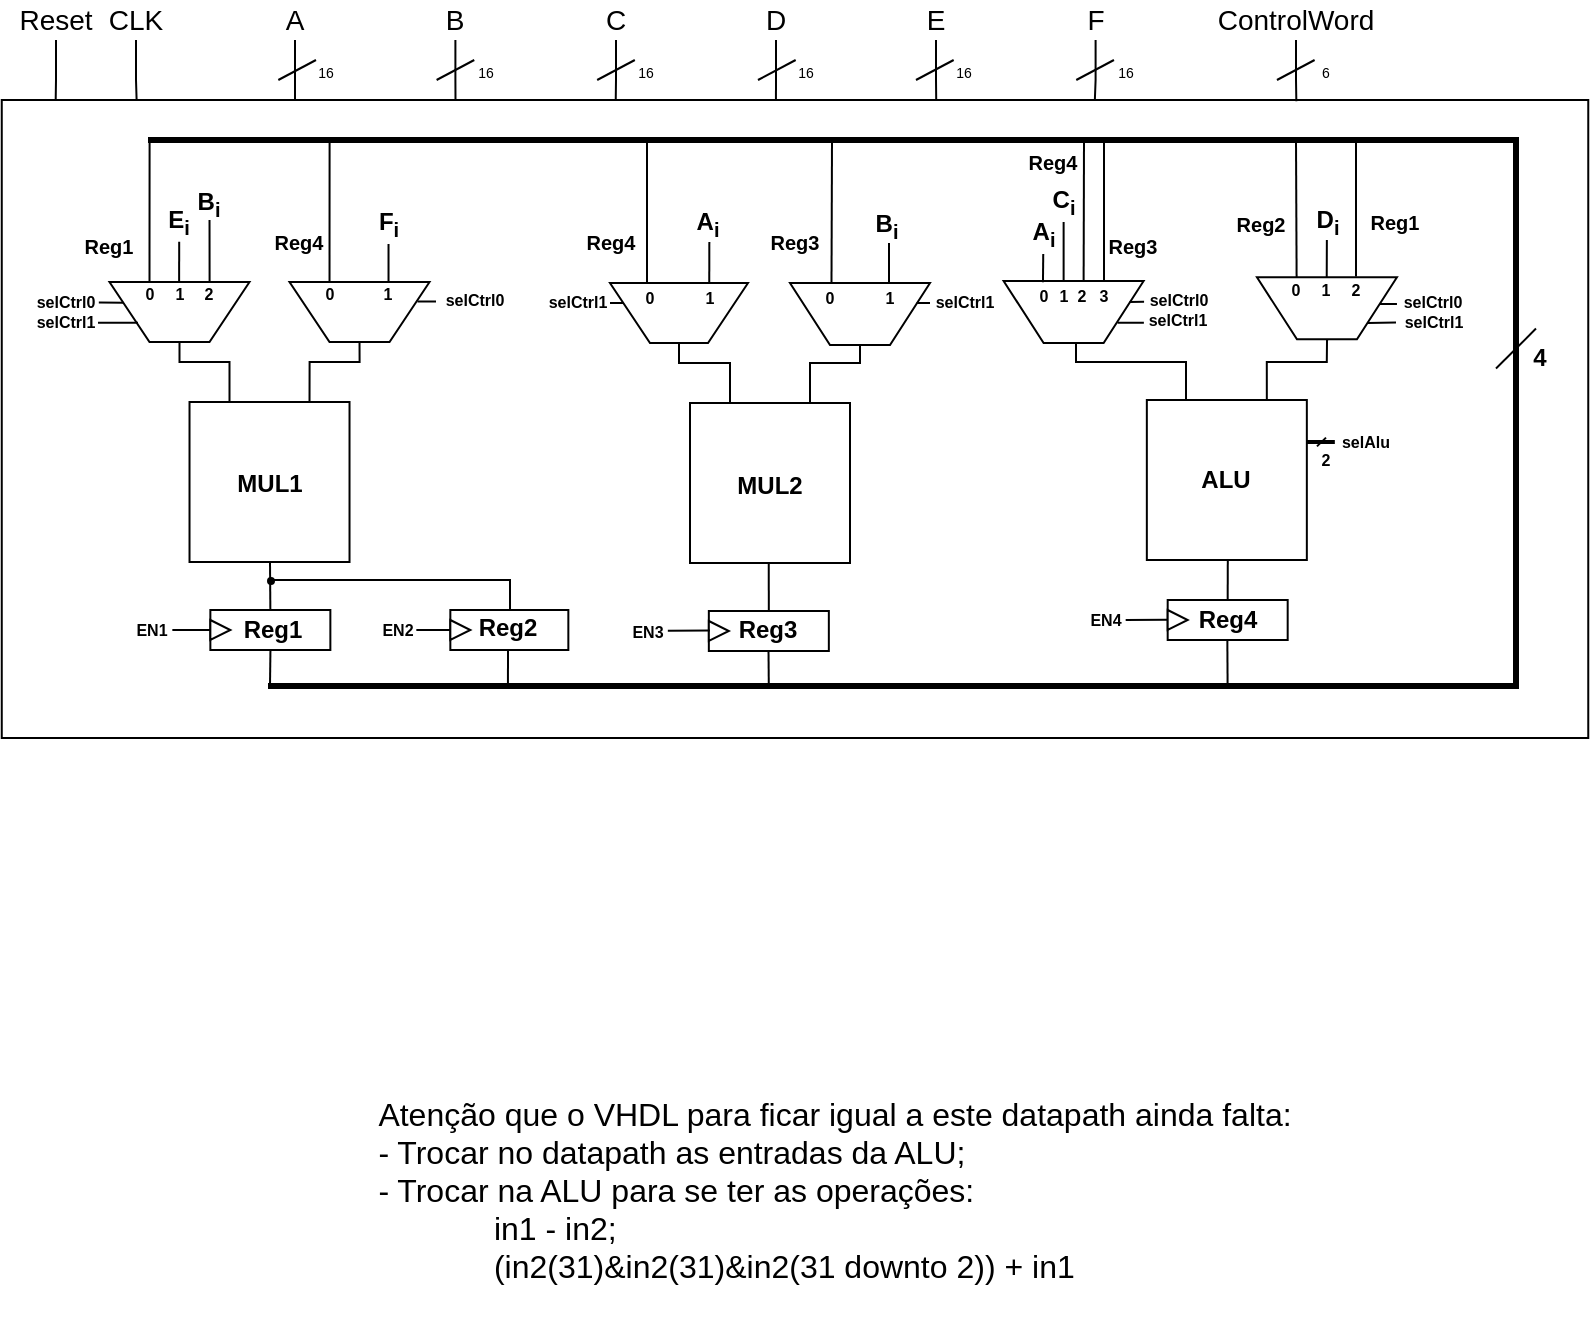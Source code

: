 <mxfile version="24.7.17">
  <diagram name="Página-1" id="ckhQ4OLtwh7NOZ8F5UyD">
    <mxGraphModel dx="512" dy="333" grid="1" gridSize="10" guides="1" tooltips="1" connect="1" arrows="1" fold="1" page="1" pageScale="1" pageWidth="850" pageHeight="1100" math="0" shadow="0">
      <root>
        <mxCell id="0" />
        <mxCell id="1" parent="0" />
        <mxCell id="Z4uplLoxIJL1rz2Afq5--123" value="" style="rounded=0;whiteSpace=wrap;html=1;" vertex="1" parent="1">
          <mxGeometry x="12.88" y="120" width="793.25" height="319" as="geometry" />
        </mxCell>
        <mxCell id="Z4uplLoxIJL1rz2Afq5--1" value="" style="rounded=0;whiteSpace=wrap;html=1;fontStyle=1" vertex="1" parent="1">
          <mxGeometry x="366.42" y="375.5" width="60" height="20" as="geometry" />
        </mxCell>
        <mxCell id="Z4uplLoxIJL1rz2Afq5--2" value="" style="triangle;whiteSpace=wrap;html=1;fontStyle=1" vertex="1" parent="1">
          <mxGeometry x="366.42" y="380.5" width="10" height="10" as="geometry" />
        </mxCell>
        <mxCell id="Z4uplLoxIJL1rz2Afq5--3" value="" style="rounded=0;whiteSpace=wrap;html=1;fontStyle=1" vertex="1" parent="1">
          <mxGeometry x="117.18" y="375" width="60" height="20" as="geometry" />
        </mxCell>
        <mxCell id="Z4uplLoxIJL1rz2Afq5--4" value="" style="triangle;whiteSpace=wrap;html=1;fontStyle=1" vertex="1" parent="1">
          <mxGeometry x="117.18" y="380" width="10" height="10" as="geometry" />
        </mxCell>
        <mxCell id="Z4uplLoxIJL1rz2Afq5--5" value="" style="rounded=0;whiteSpace=wrap;html=1;fontStyle=1" vertex="1" parent="1">
          <mxGeometry x="595.84" y="370" width="60" height="20" as="geometry" />
        </mxCell>
        <mxCell id="Z4uplLoxIJL1rz2Afq5--6" value="" style="triangle;whiteSpace=wrap;html=1;fontStyle=1" vertex="1" parent="1">
          <mxGeometry x="595.84" y="375" width="10" height="10" as="geometry" />
        </mxCell>
        <mxCell id="Z4uplLoxIJL1rz2Afq5--7" value="" style="rounded=0;whiteSpace=wrap;html=1;fontStyle=1" vertex="1" parent="1">
          <mxGeometry x="237.17" y="375" width="59" height="20" as="geometry" />
        </mxCell>
        <mxCell id="Z4uplLoxIJL1rz2Afq5--8" value="" style="triangle;whiteSpace=wrap;html=1;fontStyle=1" vertex="1" parent="1">
          <mxGeometry x="237.17" y="380" width="10" height="10" as="geometry" />
        </mxCell>
        <mxCell id="Z4uplLoxIJL1rz2Afq5--9" value="" style="whiteSpace=wrap;html=1;aspect=fixed;fontStyle=1" vertex="1" parent="1">
          <mxGeometry x="106.76" y="271" width="80" height="80" as="geometry" />
        </mxCell>
        <mxCell id="Z4uplLoxIJL1rz2Afq5--10" value="" style="whiteSpace=wrap;html=1;aspect=fixed;fontStyle=1" vertex="1" parent="1">
          <mxGeometry x="357" y="271.5" width="80" height="80" as="geometry" />
        </mxCell>
        <mxCell id="Z4uplLoxIJL1rz2Afq5--11" style="edgeStyle=orthogonalEdgeStyle;rounded=0;orthogonalLoop=1;jettySize=auto;html=1;endArrow=none;endFill=0;exitX=0.506;exitY=0.999;exitDx=0;exitDy=0;fontStyle=1;entryX=0.5;entryY=0;entryDx=0;entryDy=0;exitPerimeter=0;" edge="1" parent="1" source="Z4uplLoxIJL1rz2Afq5--12" target="Z4uplLoxIJL1rz2Afq5--5">
          <mxGeometry relative="1" as="geometry">
            <mxPoint x="625.42" y="355" as="sourcePoint" />
            <mxPoint x="625" y="400" as="targetPoint" />
          </mxGeometry>
        </mxCell>
        <mxCell id="Z4uplLoxIJL1rz2Afq5--12" value="" style="whiteSpace=wrap;html=1;aspect=fixed;fontStyle=1" vertex="1" parent="1">
          <mxGeometry x="585.42" y="270" width="80" height="80" as="geometry" />
        </mxCell>
        <mxCell id="Z4uplLoxIJL1rz2Afq5--13" value="" style="shape=trapezoid;perimeter=trapezoidPerimeter;whiteSpace=wrap;html=1;fixedSize=1;direction=west;fontStyle=1" vertex="1" parent="1">
          <mxGeometry x="66.75" y="211" width="70" height="30" as="geometry" />
        </mxCell>
        <mxCell id="Z4uplLoxIJL1rz2Afq5--14" value="" style="ellipse;whiteSpace=wrap;html=1;aspect=fixed;rotation=15;fontStyle=1" vertex="1" parent="1">
          <mxGeometry x="176.76" y="234.28" as="geometry" />
        </mxCell>
        <mxCell id="Z4uplLoxIJL1rz2Afq5--15" value="ALU" style="text;html=1;align=center;verticalAlign=middle;whiteSpace=wrap;rounded=0;fontStyle=1" vertex="1" parent="1">
          <mxGeometry x="595.42" y="295" width="60" height="30" as="geometry" />
        </mxCell>
        <mxCell id="Z4uplLoxIJL1rz2Afq5--16" value="MUL1" style="text;html=1;align=center;verticalAlign=middle;whiteSpace=wrap;rounded=0;fontStyle=1" vertex="1" parent="1">
          <mxGeometry x="116.76" y="296.5" width="60" height="30" as="geometry" />
        </mxCell>
        <mxCell id="Z4uplLoxIJL1rz2Afq5--17" value="&lt;div&gt;MUL2&lt;/div&gt;" style="text;html=1;align=center;verticalAlign=middle;whiteSpace=wrap;rounded=0;fontStyle=1" vertex="1" parent="1">
          <mxGeometry x="367" y="295.5" width="60" height="35" as="geometry" />
        </mxCell>
        <mxCell id="Z4uplLoxIJL1rz2Afq5--18" value="" style="endArrow=none;html=1;rounded=0;fontStyle=1;exitX=0.514;exitY=-0.041;exitDx=0;exitDy=0;exitPerimeter=0;" edge="1" parent="1" source="Z4uplLoxIJL1rz2Afq5--24">
          <mxGeometry width="50" height="50" relative="1" as="geometry">
            <mxPoint x="266" y="400" as="sourcePoint" />
            <mxPoint x="146" y="360" as="targetPoint" />
            <Array as="points">
              <mxPoint x="267" y="360" />
            </Array>
          </mxGeometry>
        </mxCell>
        <mxCell id="Z4uplLoxIJL1rz2Afq5--19" value="" style="endArrow=none;html=1;rounded=0;entryX=0.5;entryY=0;entryDx=0;entryDy=0;fontStyle=1" edge="1" parent="1" target="Z4uplLoxIJL1rz2Afq5--13">
          <mxGeometry width="50" height="50" relative="1" as="geometry">
            <mxPoint x="126.75" y="271" as="sourcePoint" />
            <mxPoint x="125.51" y="246" as="targetPoint" />
            <Array as="points">
              <mxPoint x="126.75" y="261" />
              <mxPoint x="126.75" y="251" />
              <mxPoint x="116.75" y="251" />
              <mxPoint x="101.75" y="251" />
            </Array>
          </mxGeometry>
        </mxCell>
        <mxCell id="Z4uplLoxIJL1rz2Afq5--20" value="Reg3" style="text;html=1;align=center;verticalAlign=middle;whiteSpace=wrap;rounded=0;fontStyle=1" vertex="1" parent="1">
          <mxGeometry x="366.42" y="376" width="60" height="18" as="geometry" />
        </mxCell>
        <mxCell id="Z4uplLoxIJL1rz2Afq5--21" style="edgeStyle=orthogonalEdgeStyle;rounded=0;orthogonalLoop=1;jettySize=auto;html=1;endArrow=none;endFill=0;exitX=0.474;exitY=1.076;exitDx=0;exitDy=0;exitPerimeter=0;fontStyle=1" edge="1" parent="1" source="Z4uplLoxIJL1rz2Afq5--22">
          <mxGeometry relative="1" as="geometry">
            <mxPoint x="147" y="413" as="targetPoint" />
            <mxPoint x="147.01" y="477" as="sourcePoint" />
          </mxGeometry>
        </mxCell>
        <mxCell id="Z4uplLoxIJL1rz2Afq5--22" value="Reg1" style="text;html=1;align=center;verticalAlign=middle;whiteSpace=wrap;rounded=0;fontStyle=1" vertex="1" parent="1">
          <mxGeometry x="119.25" y="376.25" width="59" height="17.5" as="geometry" />
        </mxCell>
        <mxCell id="Z4uplLoxIJL1rz2Afq5--23" value="Reg4" style="text;html=1;align=center;verticalAlign=middle;whiteSpace=wrap;rounded=0;fontStyle=1" vertex="1" parent="1">
          <mxGeometry x="595.84" y="373.75" width="60" height="12.5" as="geometry" />
        </mxCell>
        <mxCell id="Z4uplLoxIJL1rz2Afq5--24" value="Reg2" style="text;html=1;align=center;verticalAlign=middle;whiteSpace=wrap;rounded=0;fontStyle=1" vertex="1" parent="1">
          <mxGeometry x="236.17" y="375.5" width="60" height="17.5" as="geometry" />
        </mxCell>
        <mxCell id="Z4uplLoxIJL1rz2Afq5--25" value="" style="endArrow=none;html=1;rounded=0;entryX=0;entryY=0;entryDx=0;entryDy=0;fontStyle=1;strokeWidth=2;" edge="1" parent="1">
          <mxGeometry width="50" height="50" relative="1" as="geometry">
            <mxPoint x="665.42" y="291" as="sourcePoint" />
            <mxPoint x="679.42" y="291" as="targetPoint" />
          </mxGeometry>
        </mxCell>
        <mxCell id="Z4uplLoxIJL1rz2Afq5--26" value="&lt;font style=&quot;font-size: 8px;&quot;&gt;selAlu&lt;/font&gt;" style="text;html=1;align=center;verticalAlign=middle;whiteSpace=wrap;rounded=0;fontSize=8;fontStyle=1" vertex="1" parent="1">
          <mxGeometry x="680.23" y="283.5" width="30" height="15" as="geometry" />
        </mxCell>
        <mxCell id="Z4uplLoxIJL1rz2Afq5--27" value="" style="endArrow=none;html=1;rounded=0;fontStyle=1" edge="1" parent="1">
          <mxGeometry width="50" height="50" relative="1" as="geometry">
            <mxPoint x="265.97" y="413" as="sourcePoint" />
            <mxPoint x="266" y="395" as="targetPoint" />
          </mxGeometry>
        </mxCell>
        <mxCell id="Z4uplLoxIJL1rz2Afq5--28" value="" style="endArrow=none;html=1;rounded=0;fontStyle=1" edge="1" parent="1">
          <mxGeometry width="50" height="50" relative="1" as="geometry">
            <mxPoint x="396.4" y="413" as="sourcePoint" />
            <mxPoint x="396.25" y="395" as="targetPoint" />
          </mxGeometry>
        </mxCell>
        <mxCell id="Z4uplLoxIJL1rz2Afq5--29" value="" style="endArrow=none;html=1;rounded=0;fontStyle=1" edge="1" parent="1">
          <mxGeometry width="50" height="50" relative="1" as="geometry">
            <mxPoint x="625.81" y="413" as="sourcePoint" />
            <mxPoint x="625.67" y="390" as="targetPoint" />
          </mxGeometry>
        </mxCell>
        <mxCell id="Z4uplLoxIJL1rz2Afq5--30" value="" style="endArrow=none;html=1;rounded=0;strokeWidth=3;startSize=6;fontStyle=1" edge="1" parent="1">
          <mxGeometry width="50" height="50" relative="1" as="geometry">
            <mxPoint x="146" y="413" as="sourcePoint" />
            <mxPoint x="86" y="140" as="targetPoint" />
            <Array as="points">
              <mxPoint x="460" y="413" />
              <mxPoint x="770" y="413" />
              <mxPoint x="770" y="140" />
            </Array>
          </mxGeometry>
        </mxCell>
        <mxCell id="Z4uplLoxIJL1rz2Afq5--31" value="" style="endArrow=none;html=1;rounded=0;exitX=0.5;exitY=0;exitDx=0;exitDy=0;fontStyle=1" edge="1" parent="1">
          <mxGeometry width="50" height="50" relative="1" as="geometry">
            <mxPoint x="427.75" y="211.5" as="sourcePoint" />
            <mxPoint x="428" y="140" as="targetPoint" />
          </mxGeometry>
        </mxCell>
        <mxCell id="Z4uplLoxIJL1rz2Afq5--32" value="" style="endArrow=none;html=1;rounded=0;fontStyle=1" edge="1" parent="1">
          <mxGeometry width="50" height="50" relative="1" as="geometry">
            <mxPoint x="760" y="254.28" as="sourcePoint" />
            <mxPoint x="780" y="234.28" as="targetPoint" />
          </mxGeometry>
        </mxCell>
        <mxCell id="Z4uplLoxIJL1rz2Afq5--33" value="4" style="text;html=1;align=center;verticalAlign=middle;whiteSpace=wrap;rounded=0;fontStyle=1" vertex="1" parent="1">
          <mxGeometry x="770" y="234.28" width="24" height="30" as="geometry" />
        </mxCell>
        <mxCell id="Z4uplLoxIJL1rz2Afq5--34" value="&lt;span style=&quot;font-size: 10px;&quot;&gt;Reg1&lt;/span&gt;" style="text;html=1;align=center;verticalAlign=middle;whiteSpace=wrap;rounded=0;fontStyle=1" vertex="1" parent="1">
          <mxGeometry x="49.25" y="183.28" width="35" height="20" as="geometry" />
        </mxCell>
        <mxCell id="Z4uplLoxIJL1rz2Afq5--35" value="&lt;span style=&quot;font-size: 10px;&quot;&gt;Reg4&lt;/span&gt;" style="text;html=1;align=center;verticalAlign=middle;whiteSpace=wrap;rounded=0;fontStyle=1" vertex="1" parent="1">
          <mxGeometry x="143.76" y="181" width="35" height="20" as="geometry" />
        </mxCell>
        <mxCell id="Z4uplLoxIJL1rz2Afq5--36" value="&lt;span style=&quot;font-size: 10px;&quot;&gt;Reg3&lt;/span&gt;" style="text;html=1;align=center;verticalAlign=middle;whiteSpace=wrap;rounded=0;fontStyle=1" vertex="1" parent="1">
          <mxGeometry x="562.81" y="183.28" width="31" height="20" as="geometry" />
        </mxCell>
        <mxCell id="Z4uplLoxIJL1rz2Afq5--37" value="&lt;span style=&quot;font-size: 10px;&quot;&gt;Reg4&lt;/span&gt;" style="text;html=1;align=center;verticalAlign=middle;whiteSpace=wrap;rounded=0;fontStyle=1" vertex="1" parent="1">
          <mxGeometry x="300" y="181" width="35" height="20" as="geometry" />
        </mxCell>
        <mxCell id="Z4uplLoxIJL1rz2Afq5--38" value="&lt;span style=&quot;font-size: 10px;&quot;&gt;Reg4&lt;/span&gt;" style="text;html=1;align=center;verticalAlign=middle;whiteSpace=wrap;rounded=0;fontStyle=1" vertex="1" parent="1">
          <mxGeometry x="522.81" y="141" width="31" height="20" as="geometry" />
        </mxCell>
        <mxCell id="Z4uplLoxIJL1rz2Afq5--39" value="&lt;font style=&quot;font-size: 8px;&quot;&gt;0&lt;/font&gt;" style="text;html=1;align=center;verticalAlign=middle;whiteSpace=wrap;rounded=0;fontStyle=1" vertex="1" parent="1">
          <mxGeometry x="81.75" y="211" width="10" height="10" as="geometry" />
        </mxCell>
        <mxCell id="Z4uplLoxIJL1rz2Afq5--40" value="&lt;font style=&quot;font-size: 8px;&quot;&gt;1&lt;/font&gt;" style="text;html=1;align=center;verticalAlign=middle;whiteSpace=wrap;rounded=0;fontStyle=1" vertex="1" parent="1">
          <mxGeometry x="96.75" y="211" width="10" height="10" as="geometry" />
        </mxCell>
        <mxCell id="Z4uplLoxIJL1rz2Afq5--41" value="" style="endArrow=none;html=1;rounded=0;entryX=-0.023;entryY=0.511;entryDx=0;entryDy=0;entryPerimeter=0;fontStyle=1" edge="1" parent="1">
          <mxGeometry width="50" height="50" relative="1" as="geometry">
            <mxPoint x="98.17" y="385" as="sourcePoint" />
            <mxPoint x="116.8" y="385.22" as="targetPoint" />
            <Array as="points">
              <mxPoint x="108.17" y="385" />
              <mxPoint x="117.17" y="385" />
            </Array>
          </mxGeometry>
        </mxCell>
        <mxCell id="Z4uplLoxIJL1rz2Afq5--42" value="EN1" style="text;html=1;align=center;verticalAlign=middle;whiteSpace=wrap;rounded=0;fontSize=8;fontStyle=1" vertex="1" parent="1">
          <mxGeometry x="78.17" y="380" width="20" height="10" as="geometry" />
        </mxCell>
        <mxCell id="Z4uplLoxIJL1rz2Afq5--43" value="" style="endArrow=none;html=1;rounded=0;entryX=0;entryY=0.5;entryDx=0;entryDy=0;fontStyle=1" edge="1" parent="1" target="Z4uplLoxIJL1rz2Afq5--8">
          <mxGeometry width="50" height="50" relative="1" as="geometry">
            <mxPoint x="220.17" y="385" as="sourcePoint" />
            <mxPoint x="241.17" y="384.92" as="targetPoint" />
          </mxGeometry>
        </mxCell>
        <mxCell id="Z4uplLoxIJL1rz2Afq5--44" value="EN2" style="text;html=1;align=center;verticalAlign=middle;whiteSpace=wrap;rounded=0;fontSize=8;fontStyle=1" vertex="1" parent="1">
          <mxGeometry x="201.17" y="380" width="20" height="10" as="geometry" />
        </mxCell>
        <mxCell id="Z4uplLoxIJL1rz2Afq5--45" value="" style="endArrow=none;html=1;rounded=0;fontStyle=1" edge="1" parent="1">
          <mxGeometry width="50" height="50" relative="1" as="geometry">
            <mxPoint x="345.92" y="385.38" as="sourcePoint" />
            <mxPoint x="366.92" y="385.3" as="targetPoint" />
          </mxGeometry>
        </mxCell>
        <mxCell id="Z4uplLoxIJL1rz2Afq5--46" value="EN3" style="text;html=1;align=center;verticalAlign=middle;whiteSpace=wrap;rounded=0;fontSize=8;fontStyle=1" vertex="1" parent="1">
          <mxGeometry x="326.42" y="380.5" width="20" height="10" as="geometry" />
        </mxCell>
        <mxCell id="Z4uplLoxIJL1rz2Afq5--47" value="" style="endArrow=none;html=1;rounded=0;fontStyle=1" edge="1" parent="1">
          <mxGeometry width="50" height="50" relative="1" as="geometry">
            <mxPoint x="574.84" y="380" as="sourcePoint" />
            <mxPoint x="595.84" y="379.92" as="targetPoint" />
          </mxGeometry>
        </mxCell>
        <mxCell id="Z4uplLoxIJL1rz2Afq5--48" value="EN4" style="text;html=1;align=center;verticalAlign=middle;whiteSpace=wrap;rounded=0;fontSize=8;fontStyle=1" vertex="1" parent="1">
          <mxGeometry x="554.84" y="375" width="20" height="10" as="geometry" />
        </mxCell>
        <mxCell id="Z4uplLoxIJL1rz2Afq5--49" value="selCtrl0" style="text;html=1;align=center;verticalAlign=middle;whiteSpace=wrap;rounded=0;fontSize=8;fontStyle=1" vertex="1" parent="1">
          <mxGeometry x="30" y="216.36" width="30" height="10" as="geometry" />
        </mxCell>
        <mxCell id="Z4uplLoxIJL1rz2Afq5--50" value="" style="ellipse;whiteSpace=wrap;html=1;aspect=fixed;fillColor=#000000;fontStyle=1" vertex="1" parent="1">
          <mxGeometry x="146" y="359" width="3" height="3" as="geometry" />
        </mxCell>
        <mxCell id="Z4uplLoxIJL1rz2Afq5--51" value="2" style="text;html=1;align=center;verticalAlign=middle;whiteSpace=wrap;rounded=0;fontSize=8;fontStyle=1" vertex="1" parent="1">
          <mxGeometry x="112.25" y="212" width="8.5" height="10" as="geometry" />
        </mxCell>
        <mxCell id="Z4uplLoxIJL1rz2Afq5--52" value="selCtrl1" style="text;html=1;align=center;verticalAlign=middle;whiteSpace=wrap;rounded=0;fontSize=8;fontStyle=1" vertex="1" parent="1">
          <mxGeometry x="35" y="226.36" width="20" height="10" as="geometry" />
        </mxCell>
        <mxCell id="Z4uplLoxIJL1rz2Afq5--53" style="edgeStyle=orthogonalEdgeStyle;rounded=0;orthogonalLoop=1;jettySize=auto;html=1;exitX=0.5;exitY=1;exitDx=0;exitDy=0;entryX=0.498;entryY=0.073;entryDx=0;entryDy=0;endArrow=none;endFill=0;entryPerimeter=0;fontStyle=1" edge="1" parent="1">
          <mxGeometry relative="1" as="geometry">
            <mxPoint x="101.6" y="190.91" as="sourcePoint" />
            <mxPoint x="101.56" y="211.0" as="targetPoint" />
          </mxGeometry>
        </mxCell>
        <mxCell id="Z4uplLoxIJL1rz2Afq5--54" value="E&lt;sub&gt;i&lt;/sub&gt;" style="text;html=1;align=center;verticalAlign=middle;whiteSpace=wrap;rounded=0;fontStyle=1" vertex="1" parent="1">
          <mxGeometry x="84.25" y="171" width="35" height="20" as="geometry" />
        </mxCell>
        <mxCell id="Z4uplLoxIJL1rz2Afq5--55" style="edgeStyle=orthogonalEdgeStyle;rounded=0;orthogonalLoop=1;jettySize=auto;html=1;endArrow=none;endFill=0;fontStyle=1" edge="1" parent="1">
          <mxGeometry relative="1" as="geometry">
            <mxPoint x="120" y="211" as="targetPoint" />
            <Array as="points">
              <mxPoint x="116.76" y="210.99" />
            </Array>
            <mxPoint x="116.76" y="179.99" as="sourcePoint" />
          </mxGeometry>
        </mxCell>
        <mxCell id="Z4uplLoxIJL1rz2Afq5--56" value="B&lt;sub&gt;i&lt;/sub&gt;" style="text;html=1;align=center;verticalAlign=middle;whiteSpace=wrap;rounded=0;fontStyle=1" vertex="1" parent="1">
          <mxGeometry x="110" y="167" width="13" height="10" as="geometry" />
        </mxCell>
        <mxCell id="Z4uplLoxIJL1rz2Afq5--57" style="edgeStyle=orthogonalEdgeStyle;rounded=0;orthogonalLoop=1;jettySize=auto;html=1;exitX=0;exitY=0.25;exitDx=0;exitDy=0;endArrow=none;endFill=0;fontStyle=1;" edge="1" parent="1">
          <mxGeometry relative="1" as="geometry">
            <mxPoint x="230" y="220" as="targetPoint" />
            <mxPoint x="220.755" y="220.688" as="sourcePoint" />
          </mxGeometry>
        </mxCell>
        <mxCell id="Z4uplLoxIJL1rz2Afq5--58" value="" style="shape=trapezoid;perimeter=trapezoidPerimeter;whiteSpace=wrap;html=1;fixedSize=1;direction=west;fontStyle=1" vertex="1" parent="1">
          <mxGeometry x="156.76" y="211" width="70" height="30" as="geometry" />
        </mxCell>
        <mxCell id="Z4uplLoxIJL1rz2Afq5--59" value="&lt;font style=&quot;font-size: 8px;&quot;&gt;0&lt;/font&gt;" style="text;html=1;align=center;verticalAlign=middle;whiteSpace=wrap;rounded=0;fontStyle=1" vertex="1" parent="1">
          <mxGeometry x="166.76" y="211" width="20" height="10" as="geometry" />
        </mxCell>
        <mxCell id="Z4uplLoxIJL1rz2Afq5--60" value="&lt;font style=&quot;font-size: 8px;&quot;&gt;1&lt;/font&gt;" style="text;html=1;align=center;verticalAlign=middle;whiteSpace=wrap;rounded=0;fontStyle=1" vertex="1" parent="1">
          <mxGeometry x="196.26" y="211" width="20" height="10" as="geometry" />
        </mxCell>
        <mxCell id="Z4uplLoxIJL1rz2Afq5--61" value="selCtrl0" style="text;html=1;align=center;verticalAlign=middle;whiteSpace=wrap;rounded=0;fontSize=8;fontStyle=1" vertex="1" parent="1">
          <mxGeometry x="236.17" y="215.36" width="26.76" height="10" as="geometry" />
        </mxCell>
        <mxCell id="Z4uplLoxIJL1rz2Afq5--62" style="edgeStyle=orthogonalEdgeStyle;rounded=0;orthogonalLoop=1;jettySize=auto;html=1;exitX=0.5;exitY=0;exitDx=0;exitDy=0;entryX=0.75;entryY=0;entryDx=0;entryDy=0;endArrow=none;endFill=0;fontStyle=1" edge="1" parent="1" source="Z4uplLoxIJL1rz2Afq5--58" target="Z4uplLoxIJL1rz2Afq5--9">
          <mxGeometry relative="1" as="geometry">
            <Array as="points">
              <mxPoint x="191.75" y="251" />
              <mxPoint x="166.75" y="251" />
            </Array>
          </mxGeometry>
        </mxCell>
        <mxCell id="Z4uplLoxIJL1rz2Afq5--63" style="edgeStyle=orthogonalEdgeStyle;rounded=0;orthogonalLoop=1;jettySize=auto;html=1;exitX=0.5;exitY=1;exitDx=0;exitDy=0;endArrow=none;endFill=0;entryX=0.5;entryY=0;entryDx=0;entryDy=0;fontStyle=1" edge="1" parent="1" source="Z4uplLoxIJL1rz2Afq5--64" target="Z4uplLoxIJL1rz2Afq5--60">
          <mxGeometry relative="1" as="geometry">
            <mxPoint x="176.75" y="211" as="targetPoint" />
          </mxGeometry>
        </mxCell>
        <mxCell id="Z4uplLoxIJL1rz2Afq5--64" value="F&lt;sub&gt;i&lt;/sub&gt;" style="text;html=1;align=center;verticalAlign=middle;whiteSpace=wrap;rounded=0;fontStyle=1" vertex="1" parent="1">
          <mxGeometry x="188.76" y="172" width="35" height="20" as="geometry" />
        </mxCell>
        <mxCell id="Z4uplLoxIJL1rz2Afq5--65" style="edgeStyle=orthogonalEdgeStyle;rounded=0;orthogonalLoop=1;jettySize=auto;html=1;exitX=0.5;exitY=0;exitDx=0;exitDy=0;endArrow=none;endFill=0;fontStyle=1" edge="1" parent="1" source="Z4uplLoxIJL1rz2Afq5--59">
          <mxGeometry relative="1" as="geometry">
            <mxPoint x="170" y="140" as="targetPoint" />
            <mxPoint x="196.45" y="290" as="sourcePoint" />
            <Array as="points">
              <mxPoint x="177" y="140" />
              <mxPoint x="170" y="140" />
            </Array>
          </mxGeometry>
        </mxCell>
        <mxCell id="Z4uplLoxIJL1rz2Afq5--66" value="" style="endArrow=none;html=1;rounded=0;exitX=1.047;exitY=0.485;exitDx=0;exitDy=0;fontStyle=1;exitPerimeter=0;" edge="1" parent="1" source="Z4uplLoxIJL1rz2Afq5--49">
          <mxGeometry width="50" height="50" relative="1" as="geometry">
            <mxPoint x="33.75" y="221.33" as="sourcePoint" />
            <mxPoint x="73.75" y="221.33" as="targetPoint" />
          </mxGeometry>
        </mxCell>
        <mxCell id="Z4uplLoxIJL1rz2Afq5--67" style="edgeStyle=orthogonalEdgeStyle;rounded=0;orthogonalLoop=1;jettySize=auto;html=1;entryX=0.78;entryY=0.293;entryDx=0;entryDy=0;entryPerimeter=0;endArrow=none;endFill=0;fontStyle=1" edge="1" parent="1">
          <mxGeometry relative="1" as="geometry">
            <mxPoint x="61" y="231.403" as="sourcePoint" />
            <mxPoint x="80.95" y="231.57" as="targetPoint" />
          </mxGeometry>
        </mxCell>
        <mxCell id="Z4uplLoxIJL1rz2Afq5--68" style="edgeStyle=orthogonalEdgeStyle;rounded=0;orthogonalLoop=1;jettySize=auto;html=1;entryX=0.25;entryY=0;entryDx=0;entryDy=0;endArrow=none;endFill=0;fontStyle=1" edge="1" parent="1" source="Z4uplLoxIJL1rz2Afq5--69" target="Z4uplLoxIJL1rz2Afq5--10">
          <mxGeometry relative="1" as="geometry">
            <Array as="points">
              <mxPoint x="352" y="251.5" />
              <mxPoint x="377" y="251.5" />
            </Array>
          </mxGeometry>
        </mxCell>
        <mxCell id="Z4uplLoxIJL1rz2Afq5--69" value="" style="shape=trapezoid;perimeter=trapezoidPerimeter;whiteSpace=wrap;html=1;fixedSize=1;direction=west;fontStyle=1" vertex="1" parent="1">
          <mxGeometry x="317" y="211.5" width="69" height="30" as="geometry" />
        </mxCell>
        <mxCell id="Z4uplLoxIJL1rz2Afq5--70" style="edgeStyle=orthogonalEdgeStyle;rounded=0;orthogonalLoop=1;jettySize=auto;html=1;exitX=0.5;exitY=0;exitDx=0;exitDy=0;entryX=0.75;entryY=0;entryDx=0;entryDy=0;endArrow=none;endFill=0;fontStyle=1" edge="1" parent="1" source="Z4uplLoxIJL1rz2Afq5--71" target="Z4uplLoxIJL1rz2Afq5--10">
          <mxGeometry relative="1" as="geometry">
            <Array as="points">
              <mxPoint x="442" y="251.5" />
              <mxPoint x="417" y="251.5" />
            </Array>
          </mxGeometry>
        </mxCell>
        <mxCell id="Z4uplLoxIJL1rz2Afq5--71" value="" style="shape=trapezoid;perimeter=trapezoidPerimeter;whiteSpace=wrap;html=1;fixedSize=1;direction=west;fontStyle=1" vertex="1" parent="1">
          <mxGeometry x="407" y="211.5" width="70" height="31" as="geometry" />
        </mxCell>
        <mxCell id="Z4uplLoxIJL1rz2Afq5--72" value="&lt;font style=&quot;font-size: 8px;&quot;&gt;0&lt;/font&gt;" style="text;html=1;align=center;verticalAlign=middle;whiteSpace=wrap;rounded=0;fontStyle=1" vertex="1" parent="1">
          <mxGeometry x="326.75" y="212.5" width="20" height="10" as="geometry" />
        </mxCell>
        <mxCell id="Z4uplLoxIJL1rz2Afq5--73" style="edgeStyle=orthogonalEdgeStyle;rounded=0;orthogonalLoop=1;jettySize=auto;html=1;endArrow=none;endFill=0;exitX=0.499;exitY=-0.126;exitDx=0;exitDy=0;exitPerimeter=0;fontStyle=1" edge="1" parent="1">
          <mxGeometry relative="1" as="geometry">
            <mxPoint x="340" y="140" as="targetPoint" />
            <mxPoint x="332.0" y="211.47" as="sourcePoint" />
            <Array as="points">
              <mxPoint x="335.49" y="211.1" />
            </Array>
          </mxGeometry>
        </mxCell>
        <mxCell id="Z4uplLoxIJL1rz2Afq5--74" value="&lt;font style=&quot;font-size: 8px;&quot;&gt;1&lt;/font&gt;" style="text;html=1;align=center;verticalAlign=middle;whiteSpace=wrap;rounded=0;fontStyle=1" vertex="1" parent="1">
          <mxGeometry x="357" y="212.5" width="20" height="10" as="geometry" />
        </mxCell>
        <mxCell id="Z4uplLoxIJL1rz2Afq5--75" value="&lt;font style=&quot;font-size: 8px;&quot;&gt;0&lt;/font&gt;" style="text;html=1;align=center;verticalAlign=middle;whiteSpace=wrap;rounded=0;fontStyle=1" vertex="1" parent="1">
          <mxGeometry x="417" y="212.5" width="20" height="10" as="geometry" />
        </mxCell>
        <mxCell id="Z4uplLoxIJL1rz2Afq5--76" value="&lt;font style=&quot;font-size: 8px;&quot;&gt;1&lt;/font&gt;" style="text;html=1;align=center;verticalAlign=middle;whiteSpace=wrap;rounded=0;fontStyle=1" vertex="1" parent="1">
          <mxGeometry x="446.75" y="212.5" width="20" height="10" as="geometry" />
        </mxCell>
        <mxCell id="Z4uplLoxIJL1rz2Afq5--77" style="edgeStyle=orthogonalEdgeStyle;rounded=0;orthogonalLoop=1;jettySize=auto;html=1;entryX=0.5;entryY=0;entryDx=0;entryDy=0;endArrow=none;endFill=0;fontStyle=1" edge="1" parent="1">
          <mxGeometry relative="1" as="geometry">
            <mxPoint x="366.674" y="191" as="sourcePoint" />
            <mxPoint x="366.63" y="211" as="targetPoint" />
          </mxGeometry>
        </mxCell>
        <mxCell id="Z4uplLoxIJL1rz2Afq5--78" value="A&lt;sub&gt;i&lt;/sub&gt;" style="text;html=1;align=center;verticalAlign=middle;whiteSpace=wrap;rounded=0;fontStyle=1" vertex="1" parent="1">
          <mxGeometry x="357" y="171.5" width="17.75" height="20" as="geometry" />
        </mxCell>
        <mxCell id="Z4uplLoxIJL1rz2Afq5--79" style="edgeStyle=orthogonalEdgeStyle;rounded=0;orthogonalLoop=1;jettySize=auto;html=1;entryX=0.5;entryY=0;entryDx=0;entryDy=0;endArrow=none;endFill=0;fontStyle=1" edge="1" parent="1">
          <mxGeometry relative="1" as="geometry">
            <mxPoint x="456.507" y="191.5" as="sourcePoint" />
            <mxPoint x="456.5" y="211.5" as="targetPoint" />
            <Array as="points">
              <mxPoint x="456.5" y="211.5" />
            </Array>
          </mxGeometry>
        </mxCell>
        <mxCell id="Z4uplLoxIJL1rz2Afq5--80" value="B&lt;sub&gt;i&lt;/sub&gt;" style="text;html=1;align=center;verticalAlign=middle;whiteSpace=wrap;rounded=0;fontStyle=1" vertex="1" parent="1">
          <mxGeometry x="446.75" y="172.5" width="17.25" height="20" as="geometry" />
        </mxCell>
        <mxCell id="Z4uplLoxIJL1rz2Afq5--81" value="&lt;span style=&quot;font-size: 10px;&quot;&gt;Reg3&lt;/span&gt;" style="text;html=1;align=center;verticalAlign=middle;whiteSpace=wrap;rounded=0;fontStyle=1" vertex="1" parent="1">
          <mxGeometry x="392" y="181" width="35" height="20" as="geometry" />
        </mxCell>
        <mxCell id="Z4uplLoxIJL1rz2Afq5--82" style="edgeStyle=orthogonalEdgeStyle;rounded=0;orthogonalLoop=1;jettySize=auto;html=1;entryX=0.75;entryY=0;entryDx=0;entryDy=0;endArrow=none;endFill=0;exitX=0.499;exitY=-0.028;exitDx=0;exitDy=0;exitPerimeter=0;fontStyle=1" edge="1" parent="1" source="Z4uplLoxIJL1rz2Afq5--107" target="Z4uplLoxIJL1rz2Afq5--12">
          <mxGeometry relative="1" as="geometry">
            <Array as="points">
              <mxPoint x="675.42" y="231" />
              <mxPoint x="675.42" y="251" />
              <mxPoint x="645.42" y="251" />
            </Array>
            <mxPoint x="675.42" y="231" as="sourcePoint" />
          </mxGeometry>
        </mxCell>
        <mxCell id="Z4uplLoxIJL1rz2Afq5--83" value="" style="shape=trapezoid;perimeter=trapezoidPerimeter;whiteSpace=wrap;html=1;fixedSize=1;direction=west;fontStyle=1" vertex="1" parent="1">
          <mxGeometry x="513.81" y="210.5" width="70" height="31" as="geometry" />
        </mxCell>
        <mxCell id="Z4uplLoxIJL1rz2Afq5--84" value="&lt;font style=&quot;font-size: 8px;&quot;&gt;1&lt;/font&gt;" style="text;html=1;align=center;verticalAlign=middle;whiteSpace=wrap;rounded=0;fontStyle=1" vertex="1" parent="1">
          <mxGeometry x="533.81" y="212" width="20" height="10" as="geometry" />
        </mxCell>
        <mxCell id="Z4uplLoxIJL1rz2Afq5--85" style="edgeStyle=orthogonalEdgeStyle;rounded=0;orthogonalLoop=1;jettySize=auto;html=1;endArrow=none;endFill=0;entryX=0.5;entryY=1;entryDx=0;entryDy=0;fontStyle=1;exitX=0.719;exitY=0.981;exitDx=0;exitDy=0;exitPerimeter=0;" edge="1" parent="1" source="Z4uplLoxIJL1rz2Afq5--83" target="Z4uplLoxIJL1rz2Afq5--95">
          <mxGeometry relative="1" as="geometry">
            <mxPoint x="533.81" y="200" as="targetPoint" />
            <mxPoint x="533.813" y="211" as="sourcePoint" />
          </mxGeometry>
        </mxCell>
        <mxCell id="Z4uplLoxIJL1rz2Afq5--86" value="&lt;font style=&quot;font-size: 8px;&quot;&gt;0&lt;/font&gt;" style="text;html=1;align=center;verticalAlign=middle;whiteSpace=wrap;rounded=0;fontStyle=1" vertex="1" parent="1">
          <mxGeometry x="523.81" y="212" width="20" height="10" as="geometry" />
        </mxCell>
        <mxCell id="Z4uplLoxIJL1rz2Afq5--87" value="&lt;font style=&quot;font-size: 8px;&quot;&gt;3&lt;/font&gt;" style="text;html=1;align=center;verticalAlign=middle;whiteSpace=wrap;rounded=0;fontStyle=1" vertex="1" parent="1">
          <mxGeometry x="553.81" y="212" width="20" height="10" as="geometry" />
        </mxCell>
        <mxCell id="Z4uplLoxIJL1rz2Afq5--88" value="2" style="text;html=1;align=center;verticalAlign=middle;whiteSpace=wrap;rounded=0;fontSize=8;fontStyle=1" vertex="1" parent="1">
          <mxGeometry x="542.81" y="213" width="20" height="10" as="geometry" />
        </mxCell>
        <mxCell id="Z4uplLoxIJL1rz2Afq5--89" value="selCtrl1" style="text;html=1;align=center;verticalAlign=middle;whiteSpace=wrap;rounded=0;fontSize=8;fontStyle=1" vertex="1" parent="1">
          <mxGeometry x="291" y="216.36" width="20" height="10" as="geometry" />
        </mxCell>
        <mxCell id="Z4uplLoxIJL1rz2Afq5--90" value="" style="endArrow=none;html=1;rounded=0;entryX=0.906;entryY=0.667;entryDx=0;entryDy=0;entryPerimeter=0;fontStyle=1" edge="1" parent="1" target="Z4uplLoxIJL1rz2Afq5--69">
          <mxGeometry width="50" height="50" relative="1" as="geometry">
            <mxPoint x="317" y="221.5" as="sourcePoint" />
            <mxPoint x="307" y="241.5" as="targetPoint" />
          </mxGeometry>
        </mxCell>
        <mxCell id="Z4uplLoxIJL1rz2Afq5--91" value="&lt;font style=&quot;font-size: 8px;&quot;&gt;selCtrl1&lt;/font&gt;" style="text;html=1;align=center;verticalAlign=middle;whiteSpace=wrap;rounded=0;fontSize=6;fontStyle=1" vertex="1" parent="1">
          <mxGeometry x="481" y="216.36" width="27" height="10" as="geometry" />
        </mxCell>
        <mxCell id="Z4uplLoxIJL1rz2Afq5--92" value="" style="endArrow=none;html=1;rounded=0;entryX=0.906;entryY=0.667;entryDx=0;entryDy=0;entryPerimeter=0;exitX=0.095;exitY=0.679;exitDx=0;exitDy=0;exitPerimeter=0;fontStyle=1" edge="1" parent="1" source="Z4uplLoxIJL1rz2Afq5--71">
          <mxGeometry width="50" height="50" relative="1" as="geometry">
            <mxPoint x="471" y="221.46" as="sourcePoint" />
            <mxPoint x="477" y="221.46" as="targetPoint" />
          </mxGeometry>
        </mxCell>
        <mxCell id="Z4uplLoxIJL1rz2Afq5--93" style="edgeStyle=orthogonalEdgeStyle;rounded=0;orthogonalLoop=1;jettySize=auto;html=1;exitX=0.5;exitY=1;exitDx=0;exitDy=0;endArrow=none;endFill=0;fontStyle=1" edge="1" parent="1" source="Z4uplLoxIJL1rz2Afq5--94">
          <mxGeometry relative="1" as="geometry">
            <mxPoint x="543.81" y="211" as="targetPoint" />
          </mxGeometry>
        </mxCell>
        <mxCell id="Z4uplLoxIJL1rz2Afq5--94" value="C&lt;sub&gt;i&lt;/sub&gt;" style="text;html=1;align=center;verticalAlign=middle;whiteSpace=wrap;rounded=0;fontStyle=1" vertex="1" parent="1">
          <mxGeometry x="534" y="161" width="19.62" height="20" as="geometry" />
        </mxCell>
        <mxCell id="Z4uplLoxIJL1rz2Afq5--95" value="A&lt;sub&gt;i&lt;/sub&gt;" style="text;html=1;align=center;verticalAlign=middle;whiteSpace=wrap;rounded=0;fontStyle=1" vertex="1" parent="1">
          <mxGeometry x="523.81" y="177" width="19.62" height="20" as="geometry" />
        </mxCell>
        <mxCell id="Z4uplLoxIJL1rz2Afq5--96" value="" style="endArrow=none;html=1;rounded=0;entryX=0.492;entryY=0.997;entryDx=0;entryDy=0;fontStyle=1;exitX=0.5;exitY=0;exitDx=0;exitDy=0;entryPerimeter=0;" edge="1" parent="1" source="Z4uplLoxIJL1rz2Afq5--20" target="Z4uplLoxIJL1rz2Afq5--10">
          <mxGeometry width="50" height="50" relative="1" as="geometry">
            <mxPoint x="396.75" y="451.5" as="sourcePoint" />
            <mxPoint x="446.75" y="401.5" as="targetPoint" />
          </mxGeometry>
        </mxCell>
        <mxCell id="Z4uplLoxIJL1rz2Afq5--97" value="" style="endArrow=none;html=1;rounded=0;fontStyle=1;exitX=0.5;exitY=0;exitDx=0;exitDy=0;" edge="1" parent="1" source="Z4uplLoxIJL1rz2Afq5--3">
          <mxGeometry width="50" height="50" relative="1" as="geometry">
            <mxPoint x="147" y="400" as="sourcePoint" />
            <mxPoint x="147" y="351" as="targetPoint" />
          </mxGeometry>
        </mxCell>
        <mxCell id="Z4uplLoxIJL1rz2Afq5--98" value="selCtrl0" style="text;html=1;align=center;verticalAlign=middle;whiteSpace=wrap;rounded=0;fontSize=8;fontStyle=1" vertex="1" parent="1">
          <mxGeometry x="588.55" y="215.36" width="24.58" height="10" as="geometry" />
        </mxCell>
        <mxCell id="Z4uplLoxIJL1rz2Afq5--99" value="selCtrl1" style="text;html=1;align=center;verticalAlign=middle;whiteSpace=wrap;rounded=0;fontSize=8;fontStyle=1" vertex="1" parent="1">
          <mxGeometry x="589.32" y="225.36" width="23.81" height="10" as="geometry" />
        </mxCell>
        <mxCell id="Z4uplLoxIJL1rz2Afq5--100" value="" style="endArrow=none;html=1;rounded=0;entryX=0.911;entryY=0.68;entryDx=0;entryDy=0;entryPerimeter=0;fontStyle=1" edge="1" parent="1">
          <mxGeometry width="50" height="50" relative="1" as="geometry">
            <mxPoint x="576.81" y="221" as="sourcePoint" />
            <mxPoint x="584.04" y="220.92" as="targetPoint" />
          </mxGeometry>
        </mxCell>
        <mxCell id="Z4uplLoxIJL1rz2Afq5--101" value="" style="endArrow=none;html=1;rounded=0;entryX=1;entryY=0.25;entryDx=0;entryDy=0;exitX=1;exitY=0.5;exitDx=0;exitDy=0;fontStyle=1" edge="1" parent="1">
          <mxGeometry width="50" height="50" relative="1" as="geometry">
            <mxPoint x="570.81" y="231.32" as="sourcePoint" />
            <mxPoint x="583.935" y="231.344" as="targetPoint" />
          </mxGeometry>
        </mxCell>
        <mxCell id="Z4uplLoxIJL1rz2Afq5--102" style="edgeStyle=orthogonalEdgeStyle;rounded=0;orthogonalLoop=1;jettySize=auto;html=1;entryX=0.25;entryY=0;entryDx=0;entryDy=0;endArrow=none;endFill=0;fontStyle=1" edge="1" parent="1">
          <mxGeometry relative="1" as="geometry">
            <Array as="points">
              <mxPoint x="550" y="251" />
              <mxPoint x="605" y="251" />
              <mxPoint x="605" y="270" />
            </Array>
            <mxPoint x="550" y="242" as="sourcePoint" />
            <mxPoint x="591" y="270" as="targetPoint" />
          </mxGeometry>
        </mxCell>
        <mxCell id="Z4uplLoxIJL1rz2Afq5--103" value="" style="endArrow=none;html=1;rounded=0;exitX=0.5;exitY=0;exitDx=0;exitDy=0;fontStyle=1" edge="1" parent="1">
          <mxGeometry width="50" height="50" relative="1" as="geometry">
            <mxPoint x="553.81" y="211" as="sourcePoint" />
            <mxPoint x="554" y="140" as="targetPoint" />
          </mxGeometry>
        </mxCell>
        <mxCell id="Z4uplLoxIJL1rz2Afq5--104" value="" style="endArrow=none;html=1;rounded=0;exitX=0.5;exitY=0;exitDx=0;exitDy=0;fontStyle=1" edge="1" parent="1">
          <mxGeometry width="50" height="50" relative="1" as="geometry">
            <mxPoint x="564" y="211" as="sourcePoint" />
            <mxPoint x="564" y="140" as="targetPoint" />
          </mxGeometry>
        </mxCell>
        <mxCell id="Z4uplLoxIJL1rz2Afq5--105" value="&lt;span style=&quot;font-size: 10px;&quot;&gt;Reg1&lt;/span&gt;" style="text;html=1;align=center;verticalAlign=middle;whiteSpace=wrap;rounded=0;fontStyle=1" vertex="1" parent="1">
          <mxGeometry x="693.98" y="171.0" width="31" height="20" as="geometry" />
        </mxCell>
        <mxCell id="Z4uplLoxIJL1rz2Afq5--106" style="edgeStyle=orthogonalEdgeStyle;rounded=0;orthogonalLoop=1;jettySize=auto;html=1;exitX=0.5;exitY=0;exitDx=0;exitDy=0;endArrow=none;endFill=0;fontStyle=1" edge="1" parent="1">
          <mxGeometry relative="1" as="geometry">
            <mxPoint x="100" y="140" as="targetPoint" />
            <mxPoint x="86.75" y="210.5" as="sourcePoint" />
            <Array as="points">
              <mxPoint x="87" y="140" />
              <mxPoint x="100" y="140" />
            </Array>
          </mxGeometry>
        </mxCell>
        <mxCell id="Z4uplLoxIJL1rz2Afq5--107" value="" style="shape=trapezoid;perimeter=trapezoidPerimeter;whiteSpace=wrap;html=1;fixedSize=1;direction=west;fontStyle=1" vertex="1" parent="1">
          <mxGeometry x="640.48" y="208.64" width="70" height="31" as="geometry" />
        </mxCell>
        <mxCell id="Z4uplLoxIJL1rz2Afq5--108" value="&lt;font style=&quot;font-size: 8px;&quot;&gt;0&lt;/font&gt;" style="text;html=1;align=center;verticalAlign=middle;whiteSpace=wrap;rounded=0;fontStyle=1" vertex="1" parent="1">
          <mxGeometry x="650.48" y="208.64" width="20" height="10" as="geometry" />
        </mxCell>
        <mxCell id="Z4uplLoxIJL1rz2Afq5--109" value="&lt;span style=&quot;font-size: 8px;&quot;&gt;2&lt;/span&gt;" style="text;html=1;align=center;verticalAlign=middle;whiteSpace=wrap;rounded=0;fontStyle=1" vertex="1" parent="1">
          <mxGeometry x="680.23" y="208.64" width="20" height="10" as="geometry" />
        </mxCell>
        <mxCell id="Z4uplLoxIJL1rz2Afq5--110" value="" style="endArrow=none;html=1;rounded=0;exitX=0.5;exitY=0;exitDx=0;exitDy=0;fontStyle=1" edge="1" parent="1">
          <mxGeometry width="50" height="50" relative="1" as="geometry">
            <mxPoint x="690" y="208.28" as="sourcePoint" />
            <mxPoint x="690" y="140" as="targetPoint" />
          </mxGeometry>
        </mxCell>
        <mxCell id="Z4uplLoxIJL1rz2Afq5--111" style="edgeStyle=orthogonalEdgeStyle;rounded=0;orthogonalLoop=1;jettySize=auto;html=1;endArrow=none;endFill=0;entryX=0.49;entryY=0.1;entryDx=0;entryDy=0;entryPerimeter=0;fontStyle=1" edge="1" parent="1">
          <mxGeometry relative="1" as="geometry">
            <mxPoint x="675.36" y="208.64" as="targetPoint" />
            <mxPoint x="675.43" y="190" as="sourcePoint" />
            <Array as="points">
              <mxPoint x="675.56" y="198.64" />
              <mxPoint x="675.56" y="198.64" />
            </Array>
          </mxGeometry>
        </mxCell>
        <mxCell id="Z4uplLoxIJL1rz2Afq5--112" value="D&lt;sub&gt;i&lt;/sub&gt;" style="text;html=1;align=center;verticalAlign=middle;whiteSpace=wrap;rounded=0;fontStyle=1" vertex="1" parent="1">
          <mxGeometry x="665.67" y="171.0" width="19.62" height="20" as="geometry" />
        </mxCell>
        <mxCell id="Z4uplLoxIJL1rz2Afq5--113" value="selCtrl1" style="text;html=1;align=center;verticalAlign=middle;whiteSpace=wrap;rounded=0;fontSize=8;fontStyle=1" vertex="1" parent="1">
          <mxGeometry x="719" y="226.36" width="20" height="10" as="geometry" />
        </mxCell>
        <mxCell id="Z4uplLoxIJL1rz2Afq5--114" value="&lt;span style=&quot;font-size: 10px;&quot;&gt;Reg2&lt;/span&gt;" style="text;html=1;align=center;verticalAlign=middle;whiteSpace=wrap;rounded=0;fontStyle=1" vertex="1" parent="1">
          <mxGeometry x="630" y="171.5" width="25.42" height="20" as="geometry" />
        </mxCell>
        <mxCell id="Z4uplLoxIJL1rz2Afq5--115" value="" style="endArrow=none;html=1;rounded=0;fontStyle=1" edge="1" parent="1">
          <mxGeometry width="50" height="50" relative="1" as="geometry">
            <mxPoint x="696" y="231.44" as="sourcePoint" />
            <mxPoint x="710" y="231.28" as="targetPoint" />
          </mxGeometry>
        </mxCell>
        <mxCell id="Z4uplLoxIJL1rz2Afq5--116" value="&lt;div style=&quot;text-align: justify;&quot;&gt;Atenção que o VHDL para ficar igual a este datapath ainda falta:&lt;/div&gt;&lt;div style=&quot;text-align: justify;&quot;&gt;&lt;span style=&quot;background-color: initial;&quot;&gt;- Trocar no datapath as entradas da ALU;&lt;/span&gt;&lt;/div&gt;&lt;div style=&quot;text-align: justify;&quot;&gt;- Trocar na ALU para se ter as operações:&lt;/div&gt;&lt;div style=&quot;text-align: justify;&quot;&gt;&amp;nbsp; &amp;nbsp; &amp;nbsp; &amp;nbsp; &amp;nbsp; &amp;nbsp; &amp;nbsp;in1 - in2;&lt;/div&gt;&lt;div style=&quot;text-align: justify;&quot;&gt;&amp;nbsp; &amp;nbsp; &amp;nbsp; &amp;nbsp; &amp;nbsp; &amp;nbsp; &amp;nbsp;(in2(31)&amp;amp;in2(31)&amp;amp;in2(31 downto 2)) + in1&lt;/div&gt;" style="text;html=1;align=center;verticalAlign=middle;whiteSpace=wrap;rounded=0;fontSize=16;" vertex="1" parent="1">
          <mxGeometry x="66.62" y="600" width="725.25" height="130" as="geometry" />
        </mxCell>
        <mxCell id="Z4uplLoxIJL1rz2Afq5--117" value="" style="endArrow=none;html=1;rounded=0;fontStyle=1;strokeWidth=1;" edge="1" parent="1">
          <mxGeometry width="50" height="50" relative="1" as="geometry">
            <mxPoint x="670.48" y="293.19" as="sourcePoint" />
            <mxPoint x="675" y="288.81" as="targetPoint" />
          </mxGeometry>
        </mxCell>
        <mxCell id="Z4uplLoxIJL1rz2Afq5--118" value="&lt;font style=&quot;font-size: 8px;&quot;&gt;2&lt;/font&gt;" style="text;html=1;align=center;verticalAlign=middle;whiteSpace=wrap;rounded=0;fontSize=8;fontStyle=1" vertex="1" parent="1">
          <mxGeometry x="670.23" y="295" width="10" height="10" as="geometry" />
        </mxCell>
        <mxCell id="Z4uplLoxIJL1rz2Afq5--119" value="&lt;font style=&quot;font-size: 8px;&quot;&gt;selCtrl0&lt;/font&gt;" style="text;html=1;align=center;verticalAlign=middle;whiteSpace=wrap;rounded=0;fontSize=8;fontStyle=1" vertex="1" parent="1">
          <mxGeometry x="716" y="216.36" width="25" height="10" as="geometry" />
        </mxCell>
        <mxCell id="Z4uplLoxIJL1rz2Afq5--120" value="" style="endArrow=none;html=1;rounded=0;exitX=1;exitY=0.5;exitDx=0;exitDy=0;fontStyle=1" edge="1" parent="1">
          <mxGeometry width="50" height="50" relative="1" as="geometry">
            <mxPoint x="710.48" y="222.0" as="sourcePoint" />
            <mxPoint x="702" y="222.0" as="targetPoint" />
          </mxGeometry>
        </mxCell>
        <mxCell id="Z4uplLoxIJL1rz2Afq5--121" value="&lt;font style=&quot;font-size: 8px;&quot;&gt;1&lt;/font&gt;" style="text;html=1;align=center;verticalAlign=middle;whiteSpace=wrap;rounded=0;fontStyle=1" vertex="1" parent="1">
          <mxGeometry x="670.48" y="208.64" width="10" height="10" as="geometry" />
        </mxCell>
        <mxCell id="Z4uplLoxIJL1rz2Afq5--122" value="" style="endArrow=none;html=1;rounded=0;exitX=0.5;exitY=0;exitDx=0;exitDy=0;fontStyle=1" edge="1" parent="1">
          <mxGeometry width="50" height="50" relative="1" as="geometry">
            <mxPoint x="660.31" y="208.64" as="sourcePoint" />
            <mxPoint x="660" y="140" as="targetPoint" />
          </mxGeometry>
        </mxCell>
        <mxCell id="Z4uplLoxIJL1rz2Afq5--136" style="edgeStyle=orthogonalEdgeStyle;rounded=0;orthogonalLoop=1;jettySize=auto;html=1;endArrow=none;endFill=0;" edge="1" parent="1" source="Z4uplLoxIJL1rz2Afq5--124">
          <mxGeometry relative="1" as="geometry">
            <mxPoint x="159.5" y="120" as="targetPoint" />
          </mxGeometry>
        </mxCell>
        <mxCell id="Z4uplLoxIJL1rz2Afq5--124" value="A" style="text;html=1;align=center;verticalAlign=middle;whiteSpace=wrap;rounded=0;fontSize=14;" vertex="1" parent="1">
          <mxGeometry x="149" y="70" width="21" height="20" as="geometry" />
        </mxCell>
        <mxCell id="Z4uplLoxIJL1rz2Afq5--129" value="B" style="text;html=1;align=center;verticalAlign=middle;whiteSpace=wrap;rounded=0;fontSize=14;" vertex="1" parent="1">
          <mxGeometry x="229.43" y="70" width="20.57" height="20" as="geometry" />
        </mxCell>
        <mxCell id="Z4uplLoxIJL1rz2Afq5--130" value="C" style="text;html=1;align=center;verticalAlign=middle;whiteSpace=wrap;rounded=0;fontSize=14;" vertex="1" parent="1">
          <mxGeometry x="310" y="70" width="20" height="20" as="geometry" />
        </mxCell>
        <mxCell id="Z4uplLoxIJL1rz2Afq5--131" value="D" style="text;html=1;align=center;verticalAlign=middle;whiteSpace=wrap;rounded=0;fontSize=14;" vertex="1" parent="1">
          <mxGeometry x="390" y="70" width="20" height="20" as="geometry" />
        </mxCell>
        <mxCell id="Z4uplLoxIJL1rz2Afq5--132" value="E" style="text;html=1;align=center;verticalAlign=middle;whiteSpace=wrap;rounded=0;fontSize=14;" vertex="1" parent="1">
          <mxGeometry x="470" y="70" width="20" height="20" as="geometry" />
        </mxCell>
        <mxCell id="Z4uplLoxIJL1rz2Afq5--134" value="F" style="text;html=1;align=center;verticalAlign=middle;whiteSpace=wrap;rounded=0;fontSize=14;" vertex="1" parent="1">
          <mxGeometry x="549.62" y="70" width="20.38" height="20" as="geometry" />
        </mxCell>
        <mxCell id="Z4uplLoxIJL1rz2Afq5--139" style="edgeStyle=orthogonalEdgeStyle;rounded=0;orthogonalLoop=1;jettySize=auto;html=1;entryX=0.286;entryY=0;entryDx=0;entryDy=0;entryPerimeter=0;endArrow=none;endFill=0;" edge="1" parent="1" source="Z4uplLoxIJL1rz2Afq5--129" target="Z4uplLoxIJL1rz2Afq5--123">
          <mxGeometry relative="1" as="geometry" />
        </mxCell>
        <mxCell id="Z4uplLoxIJL1rz2Afq5--144" style="edgeStyle=orthogonalEdgeStyle;rounded=0;orthogonalLoop=1;jettySize=auto;html=1;entryX=0.387;entryY=0;entryDx=0;entryDy=0;entryPerimeter=0;endArrow=none;endFill=0;" edge="1" parent="1" source="Z4uplLoxIJL1rz2Afq5--130" target="Z4uplLoxIJL1rz2Afq5--123">
          <mxGeometry relative="1" as="geometry" />
        </mxCell>
        <mxCell id="Z4uplLoxIJL1rz2Afq5--145" style="edgeStyle=orthogonalEdgeStyle;rounded=0;orthogonalLoop=1;jettySize=auto;html=1;entryX=0.488;entryY=0;entryDx=0;entryDy=0;entryPerimeter=0;endArrow=none;endFill=0;" edge="1" parent="1">
          <mxGeometry relative="1" as="geometry">
            <mxPoint x="400.006" y="90" as="sourcePoint" />
            <mxPoint x="399.986" y="120" as="targetPoint" />
          </mxGeometry>
        </mxCell>
        <mxCell id="Z4uplLoxIJL1rz2Afq5--146" style="edgeStyle=orthogonalEdgeStyle;rounded=0;orthogonalLoop=1;jettySize=auto;html=1;entryX=0.589;entryY=0;entryDx=0;entryDy=0;entryPerimeter=0;endArrow=none;endFill=0;" edge="1" parent="1" source="Z4uplLoxIJL1rz2Afq5--132" target="Z4uplLoxIJL1rz2Afq5--123">
          <mxGeometry relative="1" as="geometry" />
        </mxCell>
        <mxCell id="Z4uplLoxIJL1rz2Afq5--148" style="edgeStyle=orthogonalEdgeStyle;rounded=0;orthogonalLoop=1;jettySize=auto;html=1;entryX=0.689;entryY=0;entryDx=0;entryDy=0;entryPerimeter=0;endArrow=none;endFill=0;" edge="1" parent="1" source="Z4uplLoxIJL1rz2Afq5--134" target="Z4uplLoxIJL1rz2Afq5--123">
          <mxGeometry relative="1" as="geometry" />
        </mxCell>
        <mxCell id="Z4uplLoxIJL1rz2Afq5--149" value="" style="endArrow=none;html=1;rounded=0;" edge="1" parent="1">
          <mxGeometry width="50" height="50" relative="1" as="geometry">
            <mxPoint x="151.17" y="110" as="sourcePoint" />
            <mxPoint x="170" y="100" as="targetPoint" />
          </mxGeometry>
        </mxCell>
        <mxCell id="Z4uplLoxIJL1rz2Afq5--150" value="" style="endArrow=none;html=1;rounded=0;" edge="1" parent="1">
          <mxGeometry width="50" height="50" relative="1" as="geometry">
            <mxPoint x="230.3" y="110" as="sourcePoint" />
            <mxPoint x="249.13" y="100" as="targetPoint" />
          </mxGeometry>
        </mxCell>
        <mxCell id="Z4uplLoxIJL1rz2Afq5--151" value="&lt;font style=&quot;font-size: 7px;&quot;&gt;16&lt;/font&gt;" style="text;html=1;align=center;verticalAlign=middle;whiteSpace=wrap;rounded=0;" vertex="1" parent="1">
          <mxGeometry x="170" y="100" width="10" height="10" as="geometry" />
        </mxCell>
        <mxCell id="Z4uplLoxIJL1rz2Afq5--152" value="&lt;font style=&quot;font-size: 7px;&quot;&gt;16&lt;/font&gt;" style="text;html=1;align=center;verticalAlign=middle;whiteSpace=wrap;rounded=0;" vertex="1" parent="1">
          <mxGeometry x="250" y="100" width="10" height="10" as="geometry" />
        </mxCell>
        <mxCell id="Z4uplLoxIJL1rz2Afq5--153" value="&lt;font style=&quot;font-size: 7px;&quot;&gt;16&lt;/font&gt;" style="text;html=1;align=center;verticalAlign=middle;whiteSpace=wrap;rounded=0;" vertex="1" parent="1">
          <mxGeometry x="330" y="100" width="10" height="10" as="geometry" />
        </mxCell>
        <mxCell id="Z4uplLoxIJL1rz2Afq5--156" value="" style="endArrow=none;html=1;rounded=0;" edge="1" parent="1">
          <mxGeometry width="50" height="50" relative="1" as="geometry">
            <mxPoint x="310.59" y="110" as="sourcePoint" />
            <mxPoint x="329.42" y="100" as="targetPoint" />
          </mxGeometry>
        </mxCell>
        <mxCell id="Z4uplLoxIJL1rz2Afq5--157" value="&lt;font style=&quot;font-size: 7px;&quot;&gt;16&lt;/font&gt;" style="text;html=1;align=center;verticalAlign=middle;whiteSpace=wrap;rounded=0;" vertex="1" parent="1">
          <mxGeometry x="410.41" y="100" width="10" height="10" as="geometry" />
        </mxCell>
        <mxCell id="Z4uplLoxIJL1rz2Afq5--158" value="" style="endArrow=none;html=1;rounded=0;" edge="1" parent="1">
          <mxGeometry width="50" height="50" relative="1" as="geometry">
            <mxPoint x="391" y="110" as="sourcePoint" />
            <mxPoint x="409.83" y="100" as="targetPoint" />
          </mxGeometry>
        </mxCell>
        <mxCell id="Z4uplLoxIJL1rz2Afq5--161" value="&lt;font style=&quot;font-size: 7px;&quot;&gt;16&lt;/font&gt;" style="text;html=1;align=center;verticalAlign=middle;whiteSpace=wrap;rounded=0;" vertex="1" parent="1">
          <mxGeometry x="489.41" y="100" width="10" height="10" as="geometry" />
        </mxCell>
        <mxCell id="Z4uplLoxIJL1rz2Afq5--162" value="" style="endArrow=none;html=1;rounded=0;" edge="1" parent="1">
          <mxGeometry width="50" height="50" relative="1" as="geometry">
            <mxPoint x="470" y="110" as="sourcePoint" />
            <mxPoint x="488.83" y="100" as="targetPoint" />
          </mxGeometry>
        </mxCell>
        <mxCell id="Z4uplLoxIJL1rz2Afq5--163" value="&lt;font style=&quot;font-size: 7px;&quot;&gt;16&lt;/font&gt;" style="text;html=1;align=center;verticalAlign=middle;whiteSpace=wrap;rounded=0;" vertex="1" parent="1">
          <mxGeometry x="569.55" y="100" width="10" height="10" as="geometry" />
        </mxCell>
        <mxCell id="Z4uplLoxIJL1rz2Afq5--164" value="" style="endArrow=none;html=1;rounded=0;" edge="1" parent="1">
          <mxGeometry width="50" height="50" relative="1" as="geometry">
            <mxPoint x="550.14" y="110" as="sourcePoint" />
            <mxPoint x="568.97" y="100" as="targetPoint" />
          </mxGeometry>
        </mxCell>
        <mxCell id="Z4uplLoxIJL1rz2Afq5--166" value="CLK" style="text;html=1;align=center;verticalAlign=middle;whiteSpace=wrap;rounded=0;fontSize=14;" vertex="1" parent="1">
          <mxGeometry x="60" y="70" width="40" height="20" as="geometry" />
        </mxCell>
        <mxCell id="Z4uplLoxIJL1rz2Afq5--167" style="edgeStyle=orthogonalEdgeStyle;rounded=0;orthogonalLoop=1;jettySize=auto;html=1;entryX=0.085;entryY=0;entryDx=0;entryDy=0;entryPerimeter=0;endArrow=none;endFill=0;" edge="1" parent="1" source="Z4uplLoxIJL1rz2Afq5--166" target="Z4uplLoxIJL1rz2Afq5--123">
          <mxGeometry relative="1" as="geometry" />
        </mxCell>
        <mxCell id="Z4uplLoxIJL1rz2Afq5--168" value="ControlWord" style="text;html=1;align=center;verticalAlign=middle;whiteSpace=wrap;rounded=0;fontSize=14;" vertex="1" parent="1">
          <mxGeometry x="610" y="70" width="100" height="20" as="geometry" />
        </mxCell>
        <mxCell id="Z4uplLoxIJL1rz2Afq5--170" style="edgeStyle=orthogonalEdgeStyle;rounded=0;orthogonalLoop=1;jettySize=auto;html=1;entryX=0.816;entryY=0.002;entryDx=0;entryDy=0;entryPerimeter=0;endArrow=none;endFill=0;" edge="1" parent="1" source="Z4uplLoxIJL1rz2Afq5--168" target="Z4uplLoxIJL1rz2Afq5--123">
          <mxGeometry relative="1" as="geometry" />
        </mxCell>
        <mxCell id="Z4uplLoxIJL1rz2Afq5--171" value="" style="endArrow=none;html=1;rounded=0;" edge="1" parent="1">
          <mxGeometry width="50" height="50" relative="1" as="geometry">
            <mxPoint x="650.48" y="110" as="sourcePoint" />
            <mxPoint x="669.31" y="100" as="targetPoint" />
          </mxGeometry>
        </mxCell>
        <mxCell id="Z4uplLoxIJL1rz2Afq5--172" value="&lt;font style=&quot;font-size: 7px;&quot;&gt;6&lt;/font&gt;" style="text;html=1;align=center;verticalAlign=middle;whiteSpace=wrap;rounded=0;" vertex="1" parent="1">
          <mxGeometry x="670.23" y="100" width="10" height="10" as="geometry" />
        </mxCell>
        <mxCell id="Z4uplLoxIJL1rz2Afq5--174" value="Reset" style="text;html=1;align=center;verticalAlign=middle;whiteSpace=wrap;rounded=0;fontSize=14;" vertex="1" parent="1">
          <mxGeometry x="20" y="70" width="40" height="20" as="geometry" />
        </mxCell>
        <mxCell id="Z4uplLoxIJL1rz2Afq5--175" style="edgeStyle=orthogonalEdgeStyle;rounded=0;orthogonalLoop=1;jettySize=auto;html=1;entryX=0.034;entryY=0;entryDx=0;entryDy=0;entryPerimeter=0;endArrow=none;endFill=0;" edge="1" parent="1" source="Z4uplLoxIJL1rz2Afq5--174" target="Z4uplLoxIJL1rz2Afq5--123">
          <mxGeometry relative="1" as="geometry" />
        </mxCell>
      </root>
    </mxGraphModel>
  </diagram>
</mxfile>
